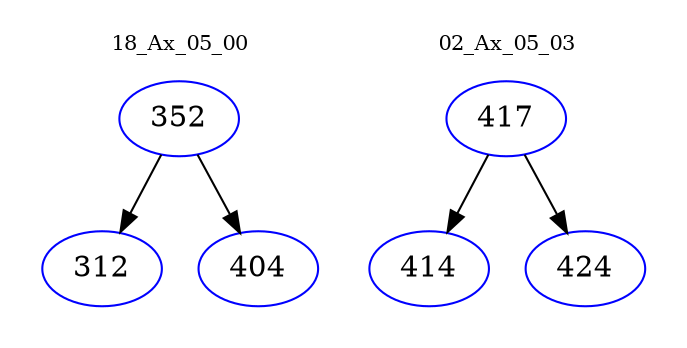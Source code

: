digraph{
subgraph cluster_0 {
color = white
label = "18_Ax_05_00";
fontsize=10;
T0_352 [label="352", color="blue"]
T0_352 -> T0_312 [color="black"]
T0_312 [label="312", color="blue"]
T0_352 -> T0_404 [color="black"]
T0_404 [label="404", color="blue"]
}
subgraph cluster_1 {
color = white
label = "02_Ax_05_03";
fontsize=10;
T1_417 [label="417", color="blue"]
T1_417 -> T1_414 [color="black"]
T1_414 [label="414", color="blue"]
T1_417 -> T1_424 [color="black"]
T1_424 [label="424", color="blue"]
}
}
